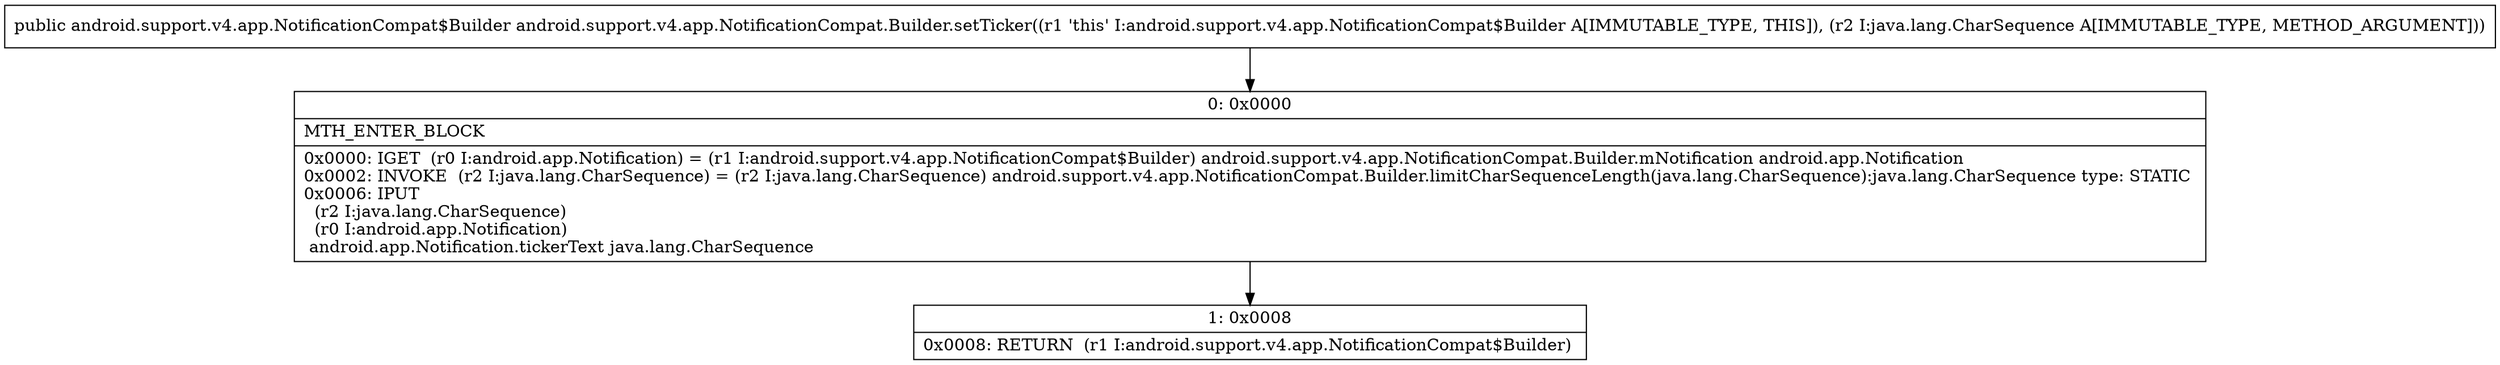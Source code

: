 digraph "CFG forandroid.support.v4.app.NotificationCompat.Builder.setTicker(Ljava\/lang\/CharSequence;)Landroid\/support\/v4\/app\/NotificationCompat$Builder;" {
Node_0 [shape=record,label="{0\:\ 0x0000|MTH_ENTER_BLOCK\l|0x0000: IGET  (r0 I:android.app.Notification) = (r1 I:android.support.v4.app.NotificationCompat$Builder) android.support.v4.app.NotificationCompat.Builder.mNotification android.app.Notification \l0x0002: INVOKE  (r2 I:java.lang.CharSequence) = (r2 I:java.lang.CharSequence) android.support.v4.app.NotificationCompat.Builder.limitCharSequenceLength(java.lang.CharSequence):java.lang.CharSequence type: STATIC \l0x0006: IPUT  \l  (r2 I:java.lang.CharSequence)\l  (r0 I:android.app.Notification)\l android.app.Notification.tickerText java.lang.CharSequence \l}"];
Node_1 [shape=record,label="{1\:\ 0x0008|0x0008: RETURN  (r1 I:android.support.v4.app.NotificationCompat$Builder) \l}"];
MethodNode[shape=record,label="{public android.support.v4.app.NotificationCompat$Builder android.support.v4.app.NotificationCompat.Builder.setTicker((r1 'this' I:android.support.v4.app.NotificationCompat$Builder A[IMMUTABLE_TYPE, THIS]), (r2 I:java.lang.CharSequence A[IMMUTABLE_TYPE, METHOD_ARGUMENT])) }"];
MethodNode -> Node_0;
Node_0 -> Node_1;
}

